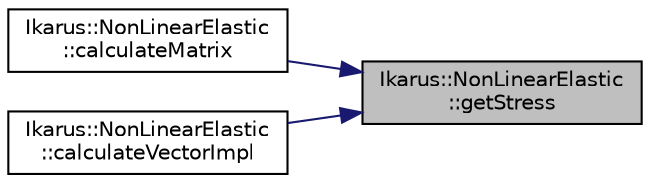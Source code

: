digraph "Ikarus::NonLinearElastic::getStress"
{
 // LATEX_PDF_SIZE
  edge [fontname="Helvetica",fontsize="10",labelfontname="Helvetica",labelfontsize="10"];
  node [fontname="Helvetica",fontsize="10",shape=record];
  rankdir="RL";
  Node1 [label="Ikarus::NonLinearElastic\l::getStress",height=0.2,width=0.4,color="black", fillcolor="grey75", style="filled", fontcolor="black",tooltip="Get the stress for the given strain."];
  Node1 -> Node2 [dir="back",color="midnightblue",fontsize="10",style="solid"];
  Node2 [label="Ikarus::NonLinearElastic\l::calculateMatrix",height=0.2,width=0.4,color="black", fillcolor="white", style="filled",URL="$dc/ded/a01290.html#a4cdd78cc86c784202967911c9953e667",tooltip="Calculate the matrix associated with the given FERequirementType."];
  Node1 -> Node3 [dir="back",color="midnightblue",fontsize="10",style="solid"];
  Node3 [label="Ikarus::NonLinearElastic\l::calculateVectorImpl",height=0.2,width=0.4,color="black", fillcolor="white", style="filled",URL="$dc/ded/a01290.html#ab3328f45d8603589239dcea4c86a745b",tooltip=" "];
}
